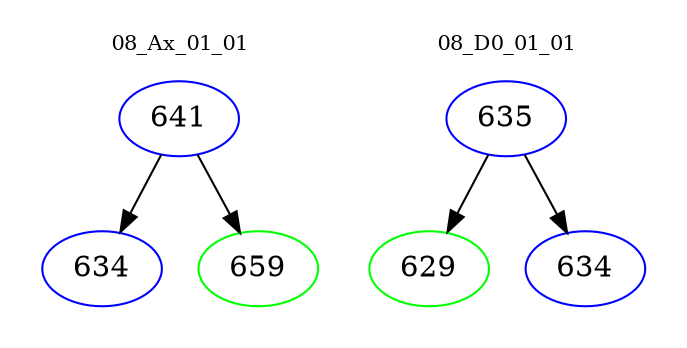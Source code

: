 digraph{
subgraph cluster_0 {
color = white
label = "08_Ax_01_01";
fontsize=10;
T0_641 [label="641", color="blue"]
T0_641 -> T0_634 [color="black"]
T0_634 [label="634", color="blue"]
T0_641 -> T0_659 [color="black"]
T0_659 [label="659", color="green"]
}
subgraph cluster_1 {
color = white
label = "08_D0_01_01";
fontsize=10;
T1_635 [label="635", color="blue"]
T1_635 -> T1_629 [color="black"]
T1_629 [label="629", color="green"]
T1_635 -> T1_634 [color="black"]
T1_634 [label="634", color="blue"]
}
}
